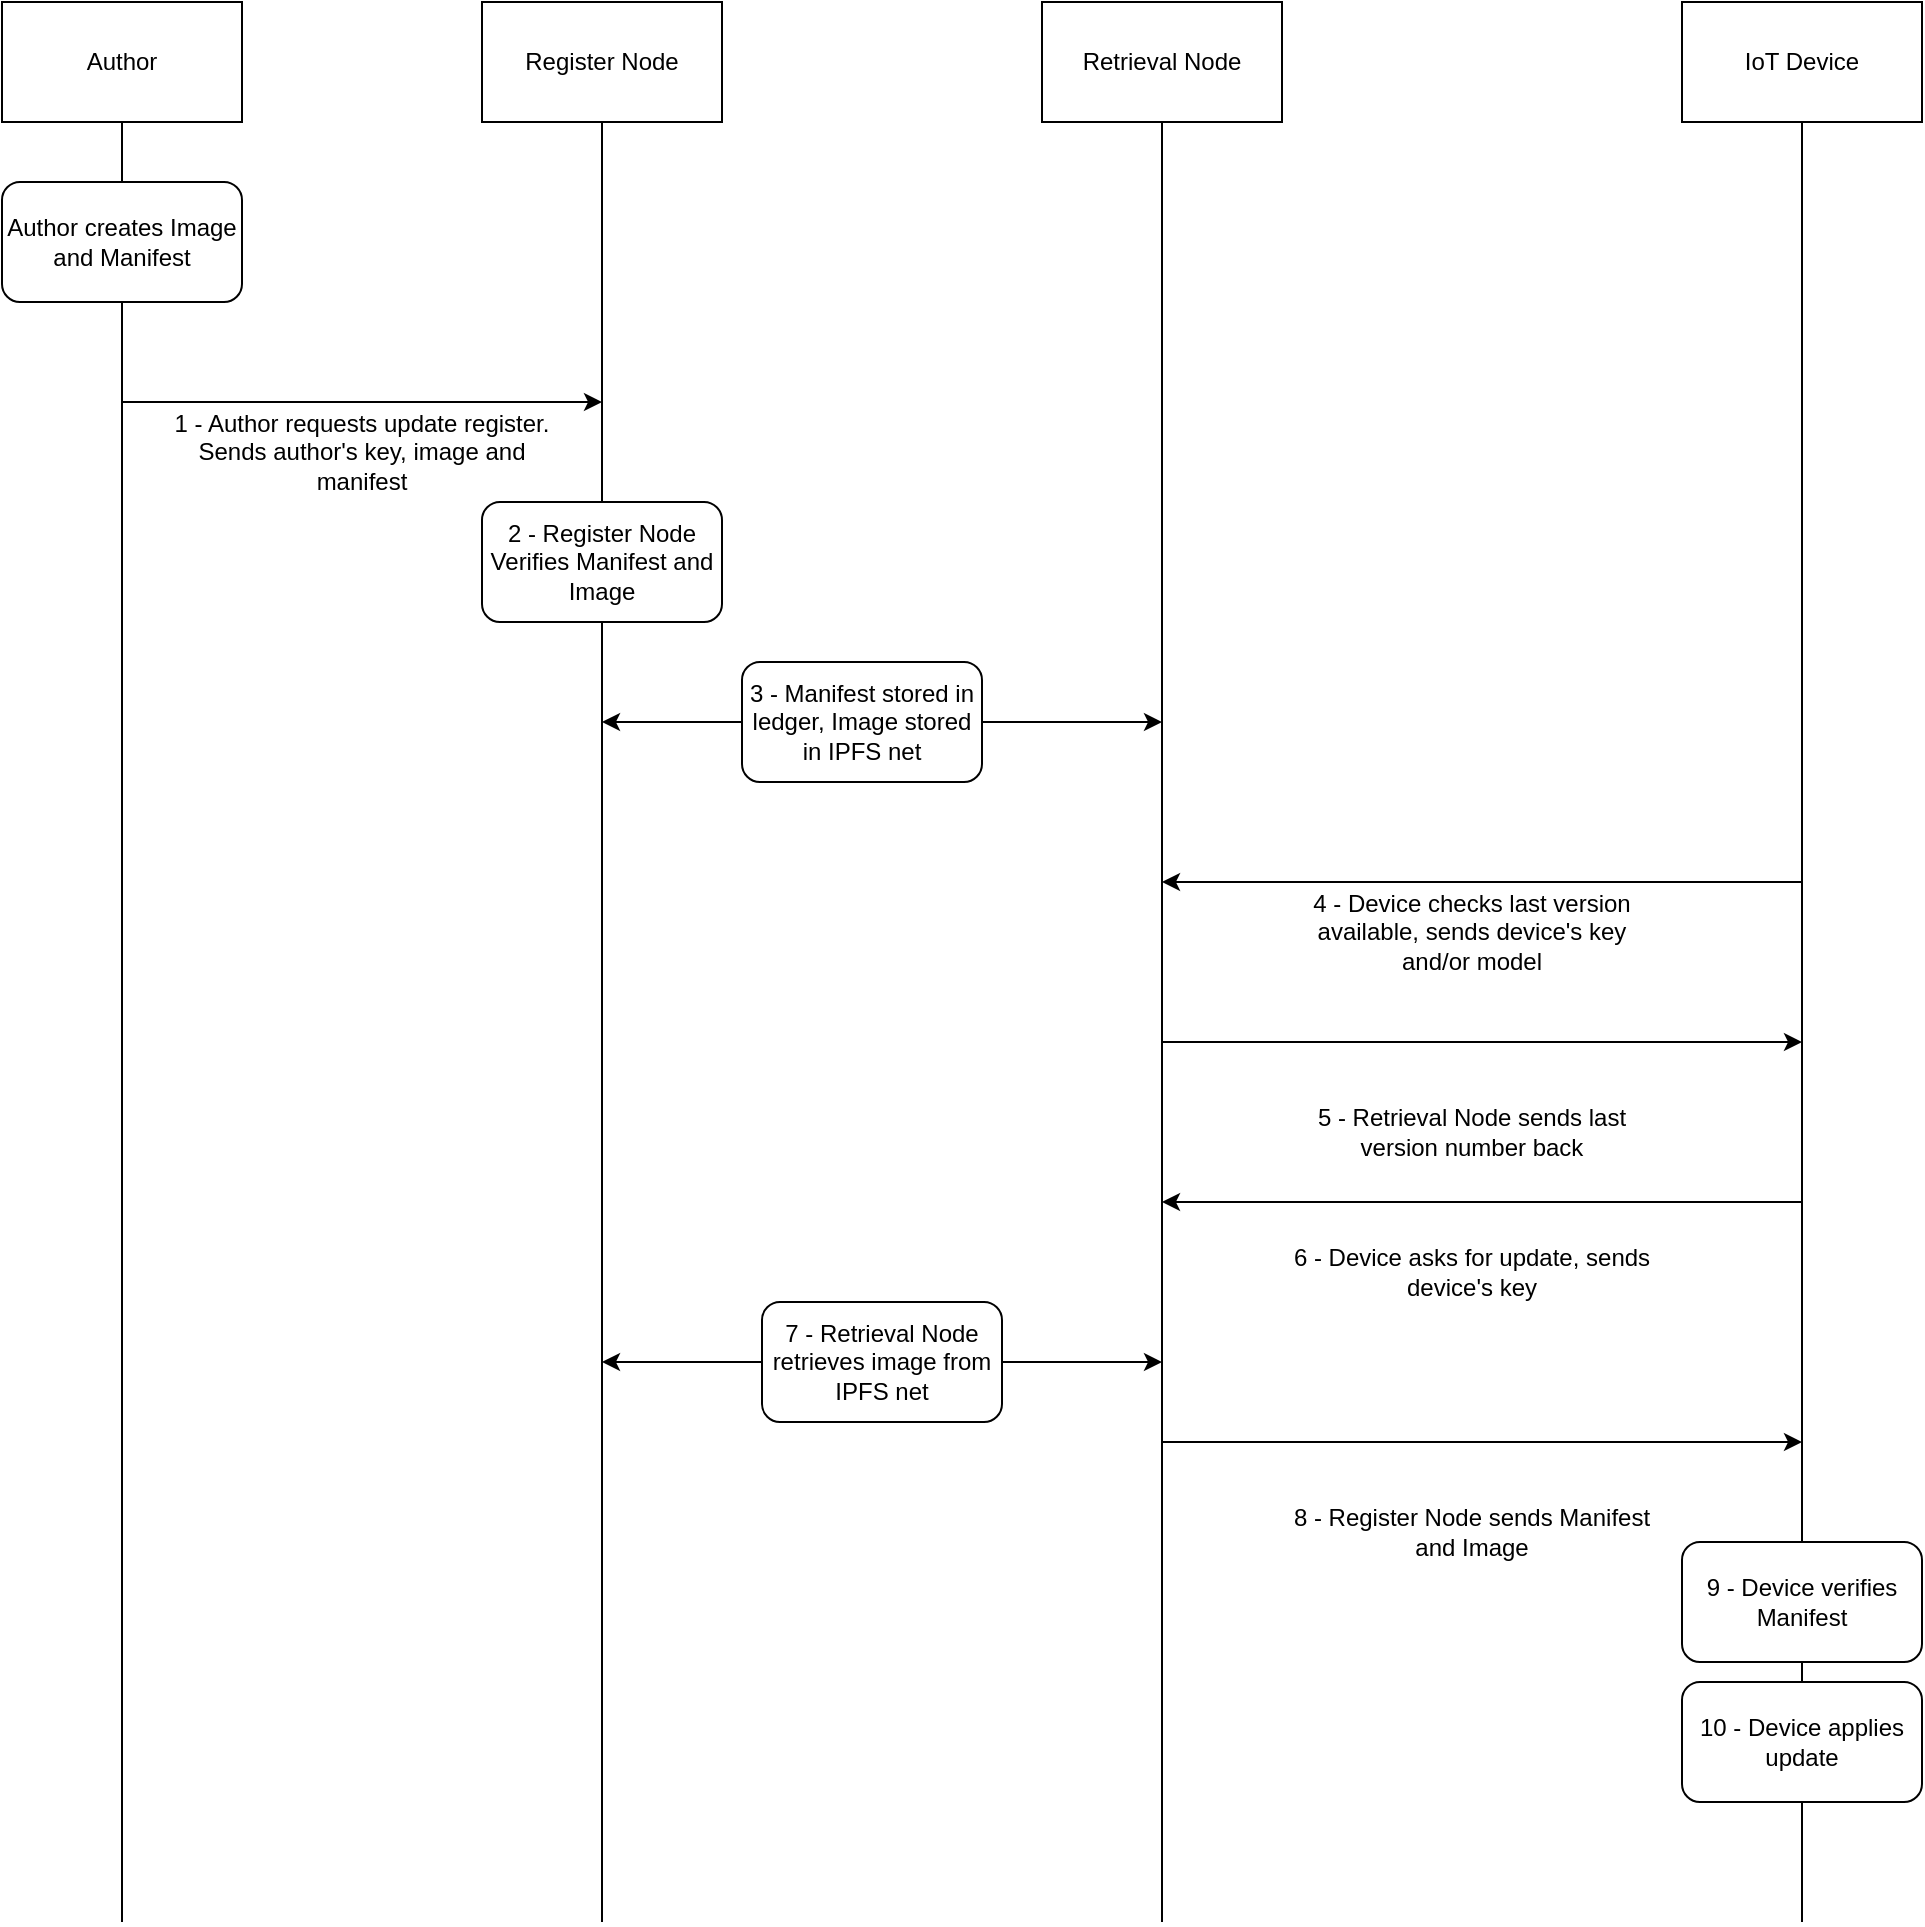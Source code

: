 <mxfile version="20.8.1" type="device"><diagram id="C5RBs43oDa-KdzZeNtuy" name="Page-1"><mxGraphModel dx="1134" dy="1037" grid="1" gridSize="10" guides="1" tooltips="1" connect="1" arrows="1" fold="1" page="1" pageScale="1" pageWidth="827" pageHeight="1169" math="0" shadow="0"><root><mxCell id="WIyWlLk6GJQsqaUBKTNV-0"/><mxCell id="WIyWlLk6GJQsqaUBKTNV-1" parent="WIyWlLk6GJQsqaUBKTNV-0"/><mxCell id="z9uFtz1fpAUViZIbOsaM-0" value="Author" style="rounded=0;whiteSpace=wrap;html=1;" vertex="1" parent="WIyWlLk6GJQsqaUBKTNV-1"><mxGeometry x="100" y="80" width="120" height="60" as="geometry"/></mxCell><mxCell id="z9uFtz1fpAUViZIbOsaM-1" value="Register Node" style="rounded=0;whiteSpace=wrap;html=1;" vertex="1" parent="WIyWlLk6GJQsqaUBKTNV-1"><mxGeometry x="340" y="80" width="120" height="60" as="geometry"/></mxCell><mxCell id="z9uFtz1fpAUViZIbOsaM-2" value="" style="endArrow=none;html=1;rounded=0;entryX=0.5;entryY=1;entryDx=0;entryDy=0;" edge="1" parent="WIyWlLk6GJQsqaUBKTNV-1" target="z9uFtz1fpAUViZIbOsaM-0"><mxGeometry width="50" height="50" relative="1" as="geometry"><mxPoint x="160" y="1040" as="sourcePoint"/><mxPoint x="430" y="350" as="targetPoint"/></mxGeometry></mxCell><mxCell id="z9uFtz1fpAUViZIbOsaM-3" value="" style="endArrow=none;html=1;rounded=0;entryX=0.5;entryY=1;entryDx=0;entryDy=0;" edge="1" parent="WIyWlLk6GJQsqaUBKTNV-1" target="z9uFtz1fpAUViZIbOsaM-1"><mxGeometry width="50" height="50" relative="1" as="geometry"><mxPoint x="400" y="1040" as="sourcePoint"/><mxPoint x="440" y="200" as="targetPoint"/></mxGeometry></mxCell><mxCell id="z9uFtz1fpAUViZIbOsaM-4" value="&lt;div&gt;Author creates Image and Manifest&lt;/div&gt;" style="rounded=1;whiteSpace=wrap;html=1;" vertex="1" parent="WIyWlLk6GJQsqaUBKTNV-1"><mxGeometry x="100" y="170" width="120" height="60" as="geometry"/></mxCell><mxCell id="z9uFtz1fpAUViZIbOsaM-5" value="" style="endArrow=classic;html=1;rounded=0;" edge="1" parent="WIyWlLk6GJQsqaUBKTNV-1"><mxGeometry width="50" height="50" relative="1" as="geometry"><mxPoint x="160" y="280" as="sourcePoint"/><mxPoint x="400" y="280" as="targetPoint"/></mxGeometry></mxCell><mxCell id="z9uFtz1fpAUViZIbOsaM-6" value="1 - Author requests update register. Sends author's key, image and manifest " style="text;html=1;strokeColor=none;fillColor=none;align=center;verticalAlign=middle;whiteSpace=wrap;rounded=0;" vertex="1" parent="WIyWlLk6GJQsqaUBKTNV-1"><mxGeometry x="180" y="290" width="200" height="30" as="geometry"/></mxCell><mxCell id="z9uFtz1fpAUViZIbOsaM-7" value="Retrieval Node" style="rounded=0;whiteSpace=wrap;html=1;" vertex="1" parent="WIyWlLk6GJQsqaUBKTNV-1"><mxGeometry x="620" y="80" width="120" height="60" as="geometry"/></mxCell><mxCell id="z9uFtz1fpAUViZIbOsaM-8" value="" style="endArrow=none;html=1;rounded=0;entryX=0.5;entryY=1;entryDx=0;entryDy=0;" edge="1" parent="WIyWlLk6GJQsqaUBKTNV-1" target="z9uFtz1fpAUViZIbOsaM-7"><mxGeometry width="50" height="50" relative="1" as="geometry"><mxPoint x="680" y="1040" as="sourcePoint"/><mxPoint x="730" y="260" as="targetPoint"/></mxGeometry></mxCell><mxCell id="z9uFtz1fpAUViZIbOsaM-9" value="IoT Device" style="rounded=0;whiteSpace=wrap;html=1;" vertex="1" parent="WIyWlLk6GJQsqaUBKTNV-1"><mxGeometry x="940" y="80" width="120" height="60" as="geometry"/></mxCell><mxCell id="z9uFtz1fpAUViZIbOsaM-10" value="" style="endArrow=none;html=1;rounded=0;entryX=0.5;entryY=1;entryDx=0;entryDy=0;" edge="1" parent="WIyWlLk6GJQsqaUBKTNV-1" target="z9uFtz1fpAUViZIbOsaM-9"><mxGeometry width="50" height="50" relative="1" as="geometry"><mxPoint x="1000" y="1040" as="sourcePoint"/><mxPoint x="1090" y="290" as="targetPoint"/></mxGeometry></mxCell><mxCell id="z9uFtz1fpAUViZIbOsaM-11" value="2 - Register Node Verifies Manifest and Image" style="rounded=1;whiteSpace=wrap;html=1;" vertex="1" parent="WIyWlLk6GJQsqaUBKTNV-1"><mxGeometry x="340" y="330" width="120" height="60" as="geometry"/></mxCell><mxCell id="z9uFtz1fpAUViZIbOsaM-12" value="" style="endArrow=classic;startArrow=classic;html=1;rounded=0;" edge="1" parent="WIyWlLk6GJQsqaUBKTNV-1"><mxGeometry width="50" height="50" relative="1" as="geometry"><mxPoint x="400" y="440" as="sourcePoint"/><mxPoint x="680" y="440" as="targetPoint"/></mxGeometry></mxCell><mxCell id="z9uFtz1fpAUViZIbOsaM-13" value="3 - Manifest stored in ledger, Image stored in IPFS net" style="rounded=1;whiteSpace=wrap;html=1;" vertex="1" parent="WIyWlLk6GJQsqaUBKTNV-1"><mxGeometry x="470" y="410" width="120" height="60" as="geometry"/></mxCell><mxCell id="z9uFtz1fpAUViZIbOsaM-14" value="" style="endArrow=classic;html=1;rounded=0;" edge="1" parent="WIyWlLk6GJQsqaUBKTNV-1"><mxGeometry width="50" height="50" relative="1" as="geometry"><mxPoint x="1000" y="520" as="sourcePoint"/><mxPoint x="680" y="520" as="targetPoint"/></mxGeometry></mxCell><mxCell id="z9uFtz1fpAUViZIbOsaM-15" value="4 - Device checks last version available, sends device's key and/or model " style="text;html=1;strokeColor=none;fillColor=none;align=center;verticalAlign=middle;whiteSpace=wrap;rounded=0;" vertex="1" parent="WIyWlLk6GJQsqaUBKTNV-1"><mxGeometry x="740" y="530" width="190" height="30" as="geometry"/></mxCell><mxCell id="z9uFtz1fpAUViZIbOsaM-16" value="" style="endArrow=classic;html=1;rounded=0;" edge="1" parent="WIyWlLk6GJQsqaUBKTNV-1"><mxGeometry width="50" height="50" relative="1" as="geometry"><mxPoint x="680" y="600" as="sourcePoint"/><mxPoint x="1000" y="600" as="targetPoint"/></mxGeometry></mxCell><mxCell id="z9uFtz1fpAUViZIbOsaM-18" value="5 - Retrieval Node sends last version number back" style="text;html=1;strokeColor=none;fillColor=none;align=center;verticalAlign=middle;whiteSpace=wrap;rounded=0;" vertex="1" parent="WIyWlLk6GJQsqaUBKTNV-1"><mxGeometry x="740" y="630" width="190" height="30" as="geometry"/></mxCell><mxCell id="z9uFtz1fpAUViZIbOsaM-19" value="" style="endArrow=classic;html=1;rounded=0;" edge="1" parent="WIyWlLk6GJQsqaUBKTNV-1"><mxGeometry width="50" height="50" relative="1" as="geometry"><mxPoint x="1000" y="680" as="sourcePoint"/><mxPoint x="680" y="680" as="targetPoint"/></mxGeometry></mxCell><mxCell id="z9uFtz1fpAUViZIbOsaM-20" value="6 - Device asks for update, sends device's key" style="text;html=1;strokeColor=none;fillColor=none;align=center;verticalAlign=middle;whiteSpace=wrap;rounded=0;" vertex="1" parent="WIyWlLk6GJQsqaUBKTNV-1"><mxGeometry x="740" y="700" width="190" height="30" as="geometry"/></mxCell><mxCell id="z9uFtz1fpAUViZIbOsaM-21" value="" style="endArrow=classic;html=1;rounded=0;" edge="1" parent="WIyWlLk6GJQsqaUBKTNV-1"><mxGeometry width="50" height="50" relative="1" as="geometry"><mxPoint x="680" y="800" as="sourcePoint"/><mxPoint x="1000" y="800" as="targetPoint"/></mxGeometry></mxCell><mxCell id="z9uFtz1fpAUViZIbOsaM-22" value="8 - Register Node sends Manifest and Image" style="text;html=1;strokeColor=none;fillColor=none;align=center;verticalAlign=middle;whiteSpace=wrap;rounded=0;" vertex="1" parent="WIyWlLk6GJQsqaUBKTNV-1"><mxGeometry x="740" y="830" width="190" height="30" as="geometry"/></mxCell><mxCell id="z9uFtz1fpAUViZIbOsaM-23" value="9 - Device verifies Manifest" style="rounded=1;whiteSpace=wrap;html=1;" vertex="1" parent="WIyWlLk6GJQsqaUBKTNV-1"><mxGeometry x="940" y="850" width="120" height="60" as="geometry"/></mxCell><mxCell id="z9uFtz1fpAUViZIbOsaM-26" value="10 - Device applies update" style="rounded=1;whiteSpace=wrap;html=1;" vertex="1" parent="WIyWlLk6GJQsqaUBKTNV-1"><mxGeometry x="940" y="920" width="120" height="60" as="geometry"/></mxCell><mxCell id="z9uFtz1fpAUViZIbOsaM-27" value="" style="endArrow=classic;startArrow=classic;html=1;rounded=0;" edge="1" parent="WIyWlLk6GJQsqaUBKTNV-1"><mxGeometry width="50" height="50" relative="1" as="geometry"><mxPoint x="400" y="760" as="sourcePoint"/><mxPoint x="680" y="760" as="targetPoint"/></mxGeometry></mxCell><mxCell id="z9uFtz1fpAUViZIbOsaM-25" value="7 - Retrieval Node retrieves image from IPFS net" style="rounded=1;whiteSpace=wrap;html=1;" vertex="1" parent="WIyWlLk6GJQsqaUBKTNV-1"><mxGeometry x="480" y="730" width="120" height="60" as="geometry"/></mxCell></root></mxGraphModel></diagram></mxfile>